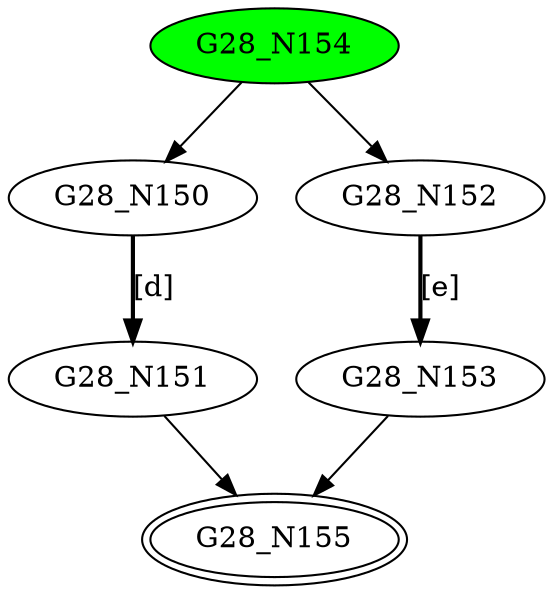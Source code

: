 digraph G28{
"G28_N150";
"G28_N151";
"G28_N152";
"G28_N153";
"G28_N154" [style=filled,fillcolor=green];
"G28_N155" [peripheries=2];
"G28_N150"->"G28_N151" [style = bold, label = "[d]"];
"G28_N152"->"G28_N153" [style = bold, label = "[e]"];
"G28_N154"->"G28_N150";
"G28_N154"->"G28_N152";
"G28_N153"->"G28_N155";
"G28_N151"->"G28_N155";
}

